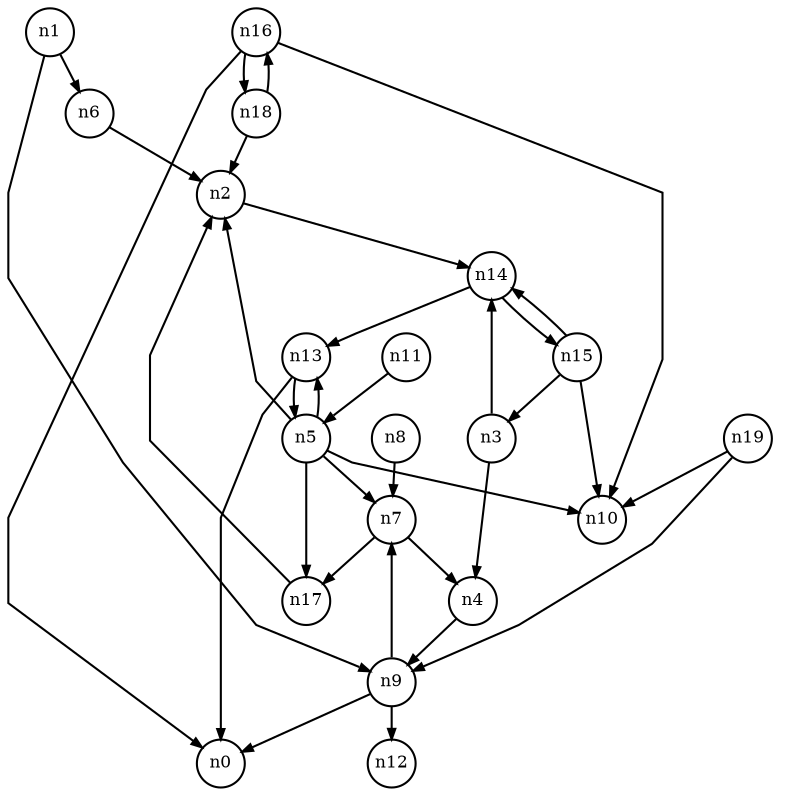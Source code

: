 digraph G{
splines=polyline;
ranksep=0.22;
nodesep=0.22;
nodesize=0.16;
fontsize=8
edge [arrowsize=0.5]
node [fontsize=8 shape=circle width=0.32 fixedsize=shape];

n6 -> n2
n1 -> n6
n1 -> n9
n9 -> n0
n9 -> n7
n9 -> n12
n4 -> n9
n3 -> n4
n3 -> n14
n2 -> n14
n5 -> n2
n5 -> n7
n5 -> n10
n5 -> n17
n5 -> n13
n7 -> n4
n7 -> n17
n17 -> n2
n8 -> n7
n11 -> n5
n13 -> n0
n13 -> n5
n14 -> n13
n14 -> n15
n15 -> n3
n15 -> n10
n15 -> n14
n16 -> n0
n16 -> n10
n16 -> n18
n18 -> n2
n18 -> n16
n19 -> n9
n19 -> n10
}
